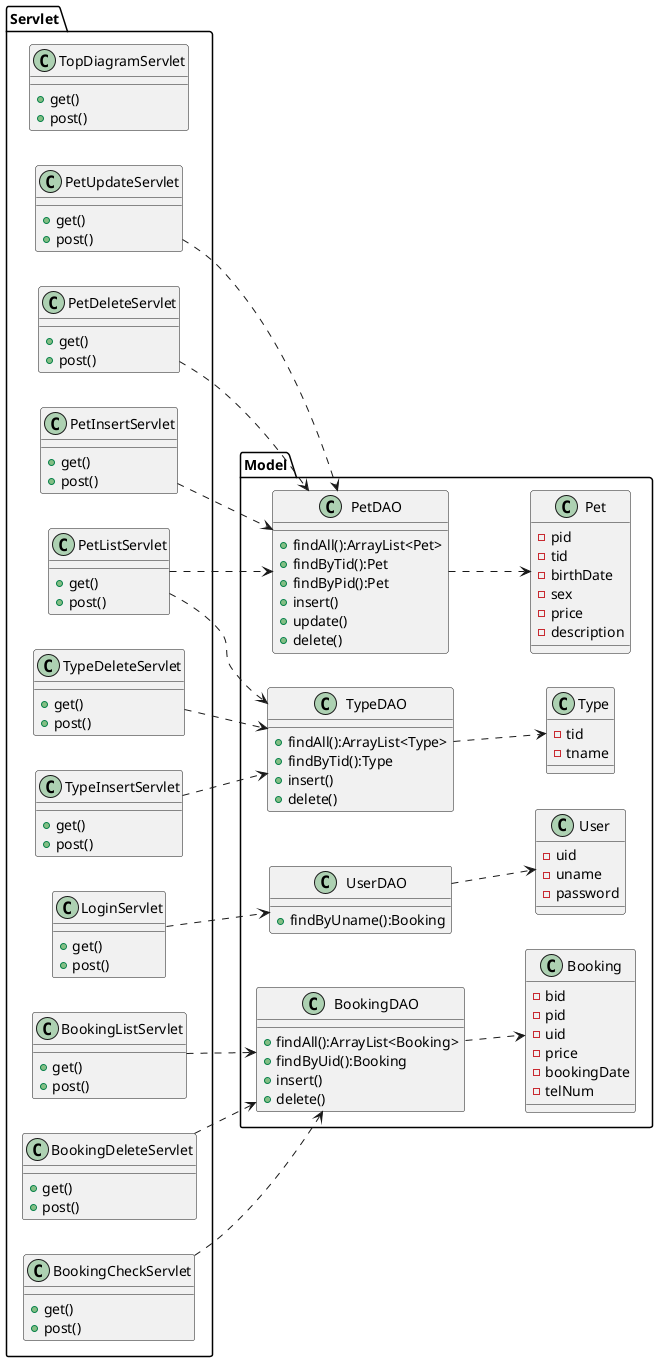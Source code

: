 @startuml
left to right direction

package Model{
	class Pet{
		-pid
		-tid
		-birthDate
		-sex
		-price
		-description
	}

	class Type{
		-tid
		-tname
	}

	class User{
		-uid
		-uname
		-password
	}

	class Booking{
		-bid
		-pid
		-uid
		-price
		-bookingDate
		-telNum
	}

	class PetDAO{
		+findAll():ArrayList<Pet>
		+findByTid():Pet
		+findByPid():Pet
		+insert()
		+update()
		+delete()
	}

	class TypeDAO{
		+findAll():ArrayList<Type>
		+findByTid():Type
		+insert()
		+delete()
	}

	class UserDAO{
		+findByUname():Booking
	}

	class BookingDAO{
		+findAll():ArrayList<Booking>
		+findByUid():Booking
		+insert()
		+delete()
	}
}

package Servlet{
	class TopDiagramServlet{
		+get()
		+post()
	}

	class PetListServlet{
		+get()
		+post()
	}

	class LoginServlet{
		+get()
		+post()
	}

	class PetInsertServlet{
		+get()
		+post()
	}

	class PetUpdateServlet{
		+get()
		+post()
	}

	class PetDeleteServlet{
		+get()
		+post()
	}

	class TypeInsertServlet{
		+get()
		+post()
	}

	class TypeDeleteServlet{
		+get()
		+post()
	}

	class BookingCheckServlet{
		+get()
		+post()
	}

	class BookingListServlet{
		+get()
		+post()
	}

	class BookingDeleteServlet{
		+get()
		+post()
	}
}


PetListServlet..>TypeDAO
TypeInsertServlet..>TypeDAO
TypeDeleteServlet..>TypeDAO
PetListServlet..>PetDAO
PetInsertServlet..>PetDAO
PetUpdateServlet..>PetDAO
PetDeleteServlet..>PetDAO
LoginServlet..>UserDAO
BookingCheckServlet..>BookingDAO
BookingListServlet..>BookingDAO
BookingDeleteServlet..>BookingDAO

BookingDAO..>Booking
PetDAO..>Pet
TypeDAO..>Type
UserDAO..>User
@enduml